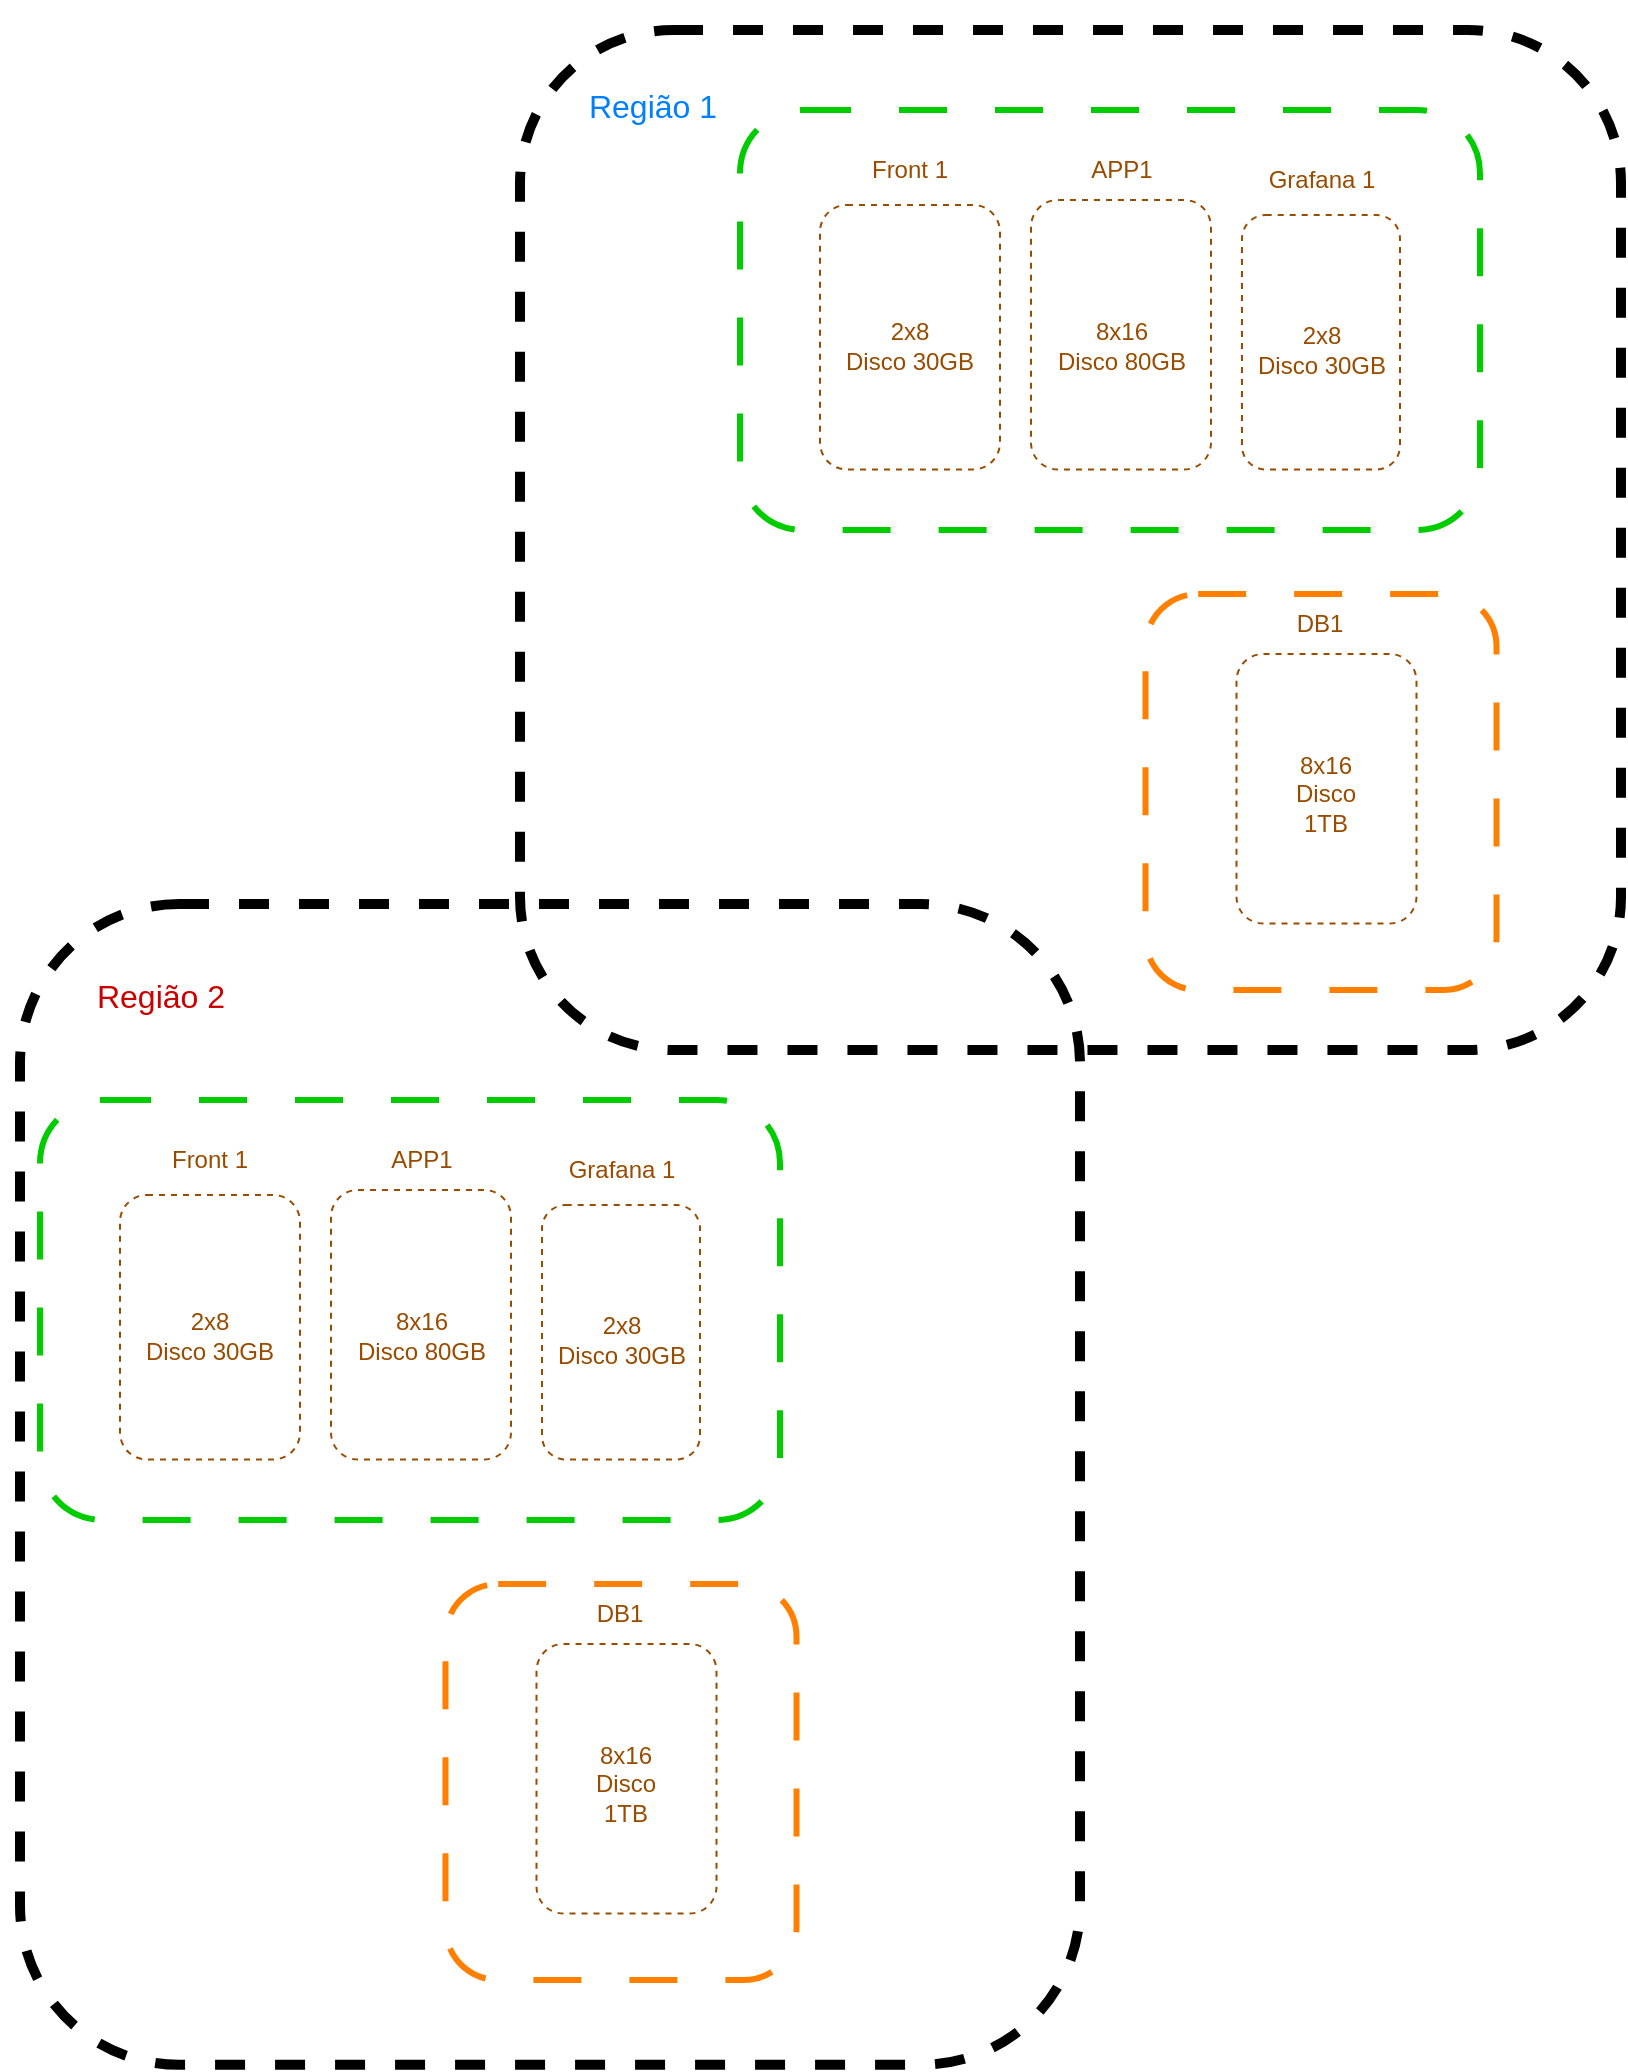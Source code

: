 <mxfile version="21.6.1" type="github">
  <diagram id="JDk6N4V3GhyZ6aRtsXPQ" name="Página-1">
    <mxGraphModel dx="682" dy="823" grid="1" gridSize="10" guides="1" tooltips="1" connect="1" arrows="1" fold="1" page="1" pageScale="1" pageWidth="827" pageHeight="1169" math="0" shadow="0">
      <root>
        <mxCell id="0" />
        <mxCell id="1" parent="0" />
        <mxCell id="vyHmVF3Zl46ikTsdaxyU-18" value="" style="rounded=1;whiteSpace=wrap;html=1;strokeWidth=5;fillColor=none;dashed=1;" vertex="1" parent="1">
          <mxGeometry x="1100" y="50" width="550.5" height="510" as="geometry" />
        </mxCell>
        <mxCell id="gOUt-qTj6dIXzfgtB9yz-1" value="" style="rounded=1;whiteSpace=wrap;html=1;fillColor=none;strokeColor=#994C00;dashed=1;" parent="1" vertex="1">
          <mxGeometry x="1355.5" y="135" width="90" height="134.75" as="geometry" />
        </mxCell>
        <mxCell id="gOUt-qTj6dIXzfgtB9yz-2" value="&lt;font color=&quot;#994c00&quot;&gt;APP1&lt;/font&gt;" style="text;html=1;strokeColor=none;fillColor=none;align=center;verticalAlign=middle;whiteSpace=wrap;rounded=0;dashed=1;" parent="1" vertex="1">
          <mxGeometry x="1370.5" y="105" width="60" height="30" as="geometry" />
        </mxCell>
        <mxCell id="gOUt-qTj6dIXzfgtB9yz-4" value="&lt;div&gt;&lt;font color=&quot;#994c00&quot;&gt;8x16&lt;/font&gt;&lt;/div&gt;&lt;font color=&quot;#994c00&quot;&gt;Disco 80GB&lt;/font&gt;" style="text;html=1;strokeColor=none;fillColor=none;align=center;verticalAlign=middle;whiteSpace=wrap;rounded=0;dashed=1;" parent="1" vertex="1">
          <mxGeometry x="1365.5" y="152.5" width="70" height="110" as="geometry" />
        </mxCell>
        <mxCell id="gOUt-qTj6dIXzfgtB9yz-5" value="" style="rounded=1;whiteSpace=wrap;html=1;fillColor=none;strokeColor=#994C00;dashed=1;" parent="1" vertex="1">
          <mxGeometry x="1250" y="137.5" width="90" height="132.25" as="geometry" />
        </mxCell>
        <mxCell id="gOUt-qTj6dIXzfgtB9yz-6" value="&lt;font color=&quot;#994c00&quot;&gt;Front 1&lt;br&gt;&lt;/font&gt;" style="text;html=1;strokeColor=none;fillColor=none;align=center;verticalAlign=middle;whiteSpace=wrap;rounded=0;dashed=1;" parent="1" vertex="1">
          <mxGeometry x="1265" y="105" width="60" height="30" as="geometry" />
        </mxCell>
        <mxCell id="gOUt-qTj6dIXzfgtB9yz-7" value="&lt;div&gt;&lt;font color=&quot;#994c00&quot;&gt;2x8&lt;/font&gt;&lt;/div&gt;&lt;font color=&quot;#994c00&quot;&gt;Disco 30GB&lt;/font&gt;" style="text;html=1;strokeColor=none;fillColor=none;align=center;verticalAlign=middle;whiteSpace=wrap;rounded=0;dashed=1;" parent="1" vertex="1">
          <mxGeometry x="1260" y="152.5" width="70" height="110" as="geometry" />
        </mxCell>
        <mxCell id="gOUt-qTj6dIXzfgtB9yz-17" value="" style="rounded=1;whiteSpace=wrap;html=1;fillColor=none;strokeColor=#994C00;dashed=1;" parent="1" vertex="1">
          <mxGeometry x="1458.25" y="362" width="90" height="134.75" as="geometry" />
        </mxCell>
        <mxCell id="gOUt-qTj6dIXzfgtB9yz-19" value="&lt;div&gt;&lt;font color=&quot;#994c00&quot;&gt;8x16&lt;/font&gt;&lt;/div&gt;&lt;div&gt;&lt;font color=&quot;#994c00&quot;&gt;Disco &lt;br&gt;&lt;/font&gt;&lt;/div&gt;&lt;div&gt;&lt;font color=&quot;#994c00&quot;&gt;1TB&lt;br&gt;&lt;/font&gt;&lt;/div&gt;" style="text;html=1;strokeColor=none;fillColor=none;align=center;verticalAlign=middle;whiteSpace=wrap;rounded=0;dashed=1;" parent="1" vertex="1">
          <mxGeometry x="1468.25" y="377" width="70" height="110" as="geometry" />
        </mxCell>
        <mxCell id="gOUt-qTj6dIXzfgtB9yz-22" value="&lt;font color=&quot;#994c00&quot;&gt;DB1&lt;/font&gt;" style="text;html=1;strokeColor=none;fillColor=none;align=center;verticalAlign=middle;whiteSpace=wrap;rounded=0;dashed=1;" parent="1" vertex="1">
          <mxGeometry x="1470.25" y="332" width="60" height="30" as="geometry" />
        </mxCell>
        <mxCell id="gOUt-qTj6dIXzfgtB9yz-61" value="&lt;font color=&quot;#994c00&quot;&gt;Grafana 1&lt;br&gt;&lt;/font&gt;" style="text;html=1;strokeColor=none;fillColor=none;align=center;verticalAlign=middle;whiteSpace=wrap;rounded=0;dashed=1;" parent="1" vertex="1">
          <mxGeometry x="1470.5" y="110" width="60" height="30" as="geometry" />
        </mxCell>
        <mxCell id="gOUt-qTj6dIXzfgtB9yz-62" value="&lt;div&gt;&lt;font color=&quot;#994c00&quot;&gt;2x8&lt;/font&gt;&lt;/div&gt;&lt;font color=&quot;#994c00&quot;&gt;Disco 30GB&lt;/font&gt;" style="text;html=1;strokeColor=none;fillColor=none;align=center;verticalAlign=middle;whiteSpace=wrap;rounded=0;dashed=1;" parent="1" vertex="1">
          <mxGeometry x="1465.5" y="155" width="70" height="110" as="geometry" />
        </mxCell>
        <mxCell id="gOUt-qTj6dIXzfgtB9yz-66" value="" style="rounded=1;whiteSpace=wrap;html=1;fillColor=none;strokeColor=#994C00;dashed=1;" parent="1" vertex="1">
          <mxGeometry x="1461" y="142.5" width="79" height="127.25" as="geometry" />
        </mxCell>
        <mxCell id="gOUt-qTj6dIXzfgtB9yz-68" value="&lt;font style=&quot;font-size: 16px;&quot; color=&quot;#007fff&quot;&gt;Região 1&lt;/font&gt;" style="text;html=1;strokeColor=none;fillColor=none;align=center;verticalAlign=middle;whiteSpace=wrap;rounded=0;dashed=1;strokeWidth=1;fontColor=#994C00;" parent="1" vertex="1">
          <mxGeometry x="1085.5" y="35" width="161" height="105" as="geometry" />
        </mxCell>
        <mxCell id="gOUt-qTj6dIXzfgtB9yz-71" value="&lt;font style=&quot;font-size: 16px;&quot; color=&quot;#cc0000&quot;&gt;Região 2&lt;br&gt;&lt;/font&gt;" style="text;html=1;strokeColor=none;fillColor=none;align=center;verticalAlign=middle;whiteSpace=wrap;rounded=0;dashed=1;strokeWidth=1;fontColor=#994C00;" parent="1" vertex="1">
          <mxGeometry x="840" y="480" width="161" height="105" as="geometry" />
        </mxCell>
        <mxCell id="vyHmVF3Zl46ikTsdaxyU-1" value="" style="rounded=1;whiteSpace=wrap;html=1;fillColor=none;strokeColor=#00CC00;strokeWidth=3;dashed=1;dashPattern=8 8;" vertex="1" parent="1">
          <mxGeometry x="1210" y="90" width="370" height="210" as="geometry" />
        </mxCell>
        <mxCell id="vyHmVF3Zl46ikTsdaxyU-2" value="" style="rounded=1;whiteSpace=wrap;html=1;fillColor=none;strokeColor=#FF8000;strokeWidth=3;dashed=1;dashPattern=8 8;" vertex="1" parent="1">
          <mxGeometry x="1412.75" y="332" width="175.5" height="198" as="geometry" />
        </mxCell>
        <mxCell id="vyHmVF3Zl46ikTsdaxyU-3" value="" style="rounded=1;whiteSpace=wrap;html=1;fillColor=none;strokeColor=#994C00;dashed=1;" vertex="1" parent="1">
          <mxGeometry x="1005.5" y="630" width="90" height="134.75" as="geometry" />
        </mxCell>
        <mxCell id="vyHmVF3Zl46ikTsdaxyU-4" value="&lt;font color=&quot;#994c00&quot;&gt;APP1&lt;/font&gt;" style="text;html=1;strokeColor=none;fillColor=none;align=center;verticalAlign=middle;whiteSpace=wrap;rounded=0;dashed=1;" vertex="1" parent="1">
          <mxGeometry x="1020.5" y="600" width="60" height="30" as="geometry" />
        </mxCell>
        <mxCell id="vyHmVF3Zl46ikTsdaxyU-5" value="&lt;div&gt;&lt;font color=&quot;#994c00&quot;&gt;8x16&lt;/font&gt;&lt;/div&gt;&lt;font color=&quot;#994c00&quot;&gt;Disco 80GB&lt;/font&gt;" style="text;html=1;strokeColor=none;fillColor=none;align=center;verticalAlign=middle;whiteSpace=wrap;rounded=0;dashed=1;" vertex="1" parent="1">
          <mxGeometry x="1015.5" y="647.5" width="70" height="110" as="geometry" />
        </mxCell>
        <mxCell id="vyHmVF3Zl46ikTsdaxyU-6" value="" style="rounded=1;whiteSpace=wrap;html=1;fillColor=none;strokeColor=#994C00;dashed=1;" vertex="1" parent="1">
          <mxGeometry x="900" y="632.5" width="90" height="132.25" as="geometry" />
        </mxCell>
        <mxCell id="vyHmVF3Zl46ikTsdaxyU-7" value="&lt;font color=&quot;#994c00&quot;&gt;Front 1&lt;br&gt;&lt;/font&gt;" style="text;html=1;strokeColor=none;fillColor=none;align=center;verticalAlign=middle;whiteSpace=wrap;rounded=0;dashed=1;" vertex="1" parent="1">
          <mxGeometry x="915" y="600" width="60" height="30" as="geometry" />
        </mxCell>
        <mxCell id="vyHmVF3Zl46ikTsdaxyU-8" value="&lt;div&gt;&lt;font color=&quot;#994c00&quot;&gt;2x8&lt;/font&gt;&lt;/div&gt;&lt;font color=&quot;#994c00&quot;&gt;Disco 30GB&lt;/font&gt;" style="text;html=1;strokeColor=none;fillColor=none;align=center;verticalAlign=middle;whiteSpace=wrap;rounded=0;dashed=1;" vertex="1" parent="1">
          <mxGeometry x="910" y="647.5" width="70" height="110" as="geometry" />
        </mxCell>
        <mxCell id="vyHmVF3Zl46ikTsdaxyU-9" value="" style="rounded=1;whiteSpace=wrap;html=1;fillColor=none;strokeColor=#994C00;dashed=1;" vertex="1" parent="1">
          <mxGeometry x="1108.25" y="857" width="90" height="134.75" as="geometry" />
        </mxCell>
        <mxCell id="vyHmVF3Zl46ikTsdaxyU-10" value="&lt;div&gt;&lt;font color=&quot;#994c00&quot;&gt;8x16&lt;/font&gt;&lt;/div&gt;&lt;div&gt;&lt;font color=&quot;#994c00&quot;&gt;Disco &lt;br&gt;&lt;/font&gt;&lt;/div&gt;&lt;div&gt;&lt;font color=&quot;#994c00&quot;&gt;1TB&lt;br&gt;&lt;/font&gt;&lt;/div&gt;" style="text;html=1;strokeColor=none;fillColor=none;align=center;verticalAlign=middle;whiteSpace=wrap;rounded=0;dashed=1;" vertex="1" parent="1">
          <mxGeometry x="1118.25" y="872" width="70" height="110" as="geometry" />
        </mxCell>
        <mxCell id="vyHmVF3Zl46ikTsdaxyU-11" value="&lt;font color=&quot;#994c00&quot;&gt;DB1&lt;/font&gt;" style="text;html=1;strokeColor=none;fillColor=none;align=center;verticalAlign=middle;whiteSpace=wrap;rounded=0;dashed=1;" vertex="1" parent="1">
          <mxGeometry x="1120.25" y="827" width="60" height="30" as="geometry" />
        </mxCell>
        <mxCell id="vyHmVF3Zl46ikTsdaxyU-12" value="&lt;font color=&quot;#994c00&quot;&gt;Grafana 1&lt;br&gt;&lt;/font&gt;" style="text;html=1;strokeColor=none;fillColor=none;align=center;verticalAlign=middle;whiteSpace=wrap;rounded=0;dashed=1;" vertex="1" parent="1">
          <mxGeometry x="1120.5" y="605" width="60" height="30" as="geometry" />
        </mxCell>
        <mxCell id="vyHmVF3Zl46ikTsdaxyU-13" value="&lt;div&gt;&lt;font color=&quot;#994c00&quot;&gt;2x8&lt;/font&gt;&lt;/div&gt;&lt;font color=&quot;#994c00&quot;&gt;Disco 30GB&lt;/font&gt;" style="text;html=1;strokeColor=none;fillColor=none;align=center;verticalAlign=middle;whiteSpace=wrap;rounded=0;dashed=1;" vertex="1" parent="1">
          <mxGeometry x="1115.5" y="650" width="70" height="110" as="geometry" />
        </mxCell>
        <mxCell id="vyHmVF3Zl46ikTsdaxyU-14" value="" style="rounded=1;whiteSpace=wrap;html=1;fillColor=none;strokeColor=#994C00;dashed=1;" vertex="1" parent="1">
          <mxGeometry x="1111" y="637.5" width="79" height="127.25" as="geometry" />
        </mxCell>
        <mxCell id="vyHmVF3Zl46ikTsdaxyU-15" value="" style="rounded=1;whiteSpace=wrap;html=1;fillColor=none;strokeColor=#00CC00;strokeWidth=3;dashed=1;dashPattern=8 8;" vertex="1" parent="1">
          <mxGeometry x="860" y="585" width="370" height="210" as="geometry" />
        </mxCell>
        <mxCell id="vyHmVF3Zl46ikTsdaxyU-17" value="" style="rounded=1;whiteSpace=wrap;html=1;strokeWidth=5;fillColor=none;dashed=1;" vertex="1" parent="1">
          <mxGeometry x="850" y="487" width="530" height="580.38" as="geometry" />
        </mxCell>
        <mxCell id="vyHmVF3Zl46ikTsdaxyU-16" value="" style="rounded=1;whiteSpace=wrap;html=1;fillColor=none;strokeColor=#FF8000;strokeWidth=3;dashed=1;dashPattern=8 8;" vertex="1" parent="1">
          <mxGeometry x="1062.75" y="827" width="175.5" height="198" as="geometry" />
        </mxCell>
      </root>
    </mxGraphModel>
  </diagram>
</mxfile>
